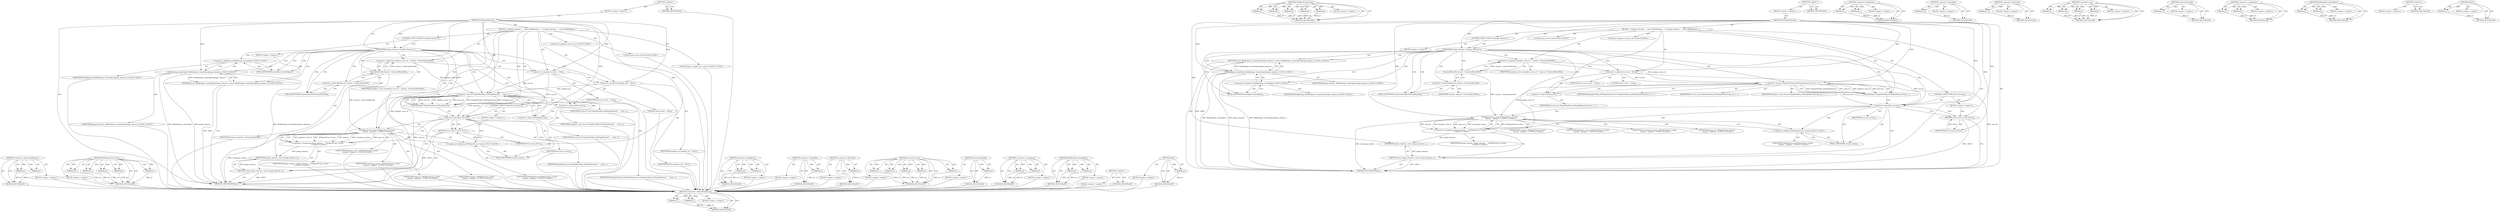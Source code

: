 digraph "Send" {
vulnerable_105 [label=<(METHOD,&lt;operator&gt;.indirectFieldAccess)>];
vulnerable_106 [label=<(PARAM,p1)>];
vulnerable_107 [label=<(PARAM,p2)>];
vulnerable_108 [label=<(BLOCK,&lt;empty&gt;,&lt;empty&gt;)>];
vulnerable_109 [label=<(METHOD_RETURN,ANY)>];
vulnerable_130 [label=<(METHOD,NPObjectProxy.Create)>];
vulnerable_131 [label=<(PARAM,p1)>];
vulnerable_132 [label=<(PARAM,p2)>];
vulnerable_133 [label=<(PARAM,p3)>];
vulnerable_134 [label=<(PARAM,p4)>];
vulnerable_135 [label=<(PARAM,p5)>];
vulnerable_136 [label=<(BLOCK,&lt;empty&gt;,&lt;empty&gt;)>];
vulnerable_137 [label=<(METHOD_RETURN,ANY)>];
vulnerable_6 [label=<(METHOD,&lt;global&gt;)<SUB>1</SUB>>];
vulnerable_7 [label=<(BLOCK,&lt;empty&gt;,&lt;empty&gt;)<SUB>1</SUB>>];
vulnerable_8 [label=<(METHOD,GetPluginElement)<SUB>1</SUB>>];
vulnerable_9 [label=<(BLOCK,{
  if (plugin_element_)
    return WebBindings...,{
  if (plugin_element_)
    return WebBindings...)<SUB>1</SUB>>];
vulnerable_10 [label=<(CONTROL_STRUCTURE,IF,if (plugin_element_))<SUB>2</SUB>>];
vulnerable_11 [label=<(IDENTIFIER,plugin_element_,if (plugin_element_))<SUB>2</SUB>>];
vulnerable_12 [label=<(BLOCK,&lt;empty&gt;,&lt;empty&gt;)<SUB>3</SUB>>];
vulnerable_13 [label="<(RETURN,return WebBindings::retainObject(plugin_element_);,return WebBindings::retainObject(plugin_element_);)<SUB>3</SUB>>"];
vulnerable_14 [label="<(WebBindings.retainObject,WebBindings::retainObject(plugin_element_))<SUB>3</SUB>>"];
vulnerable_15 [label="<(&lt;operator&gt;.fieldAccess,WebBindings::retainObject)<SUB>3</SUB>>"];
vulnerable_16 [label="<(IDENTIFIER,WebBindings,WebBindings::retainObject(plugin_element_))<SUB>3</SUB>>"];
vulnerable_17 [label=<(FIELD_IDENTIFIER,retainObject,retainObject)<SUB>3</SUB>>];
vulnerable_18 [label="<(IDENTIFIER,plugin_element_,WebBindings::retainObject(plugin_element_))<SUB>3</SUB>>"];
vulnerable_19 [label="<(LOCAL,int npobject_route_id: int)<SUB>5</SUB>>"];
vulnerable_20 [label=<(&lt;operator&gt;.assignment,npobject_route_id = channel_-&gt;GenerateRouteID())<SUB>5</SUB>>];
vulnerable_21 [label=<(IDENTIFIER,npobject_route_id,npobject_route_id = channel_-&gt;GenerateRouteID())<SUB>5</SUB>>];
vulnerable_22 [label=<(GenerateRouteID,channel_-&gt;GenerateRouteID())<SUB>5</SUB>>];
vulnerable_23 [label=<(&lt;operator&gt;.indirectFieldAccess,channel_-&gt;GenerateRouteID)<SUB>5</SUB>>];
vulnerable_24 [label=<(IDENTIFIER,channel_,channel_-&gt;GenerateRouteID())<SUB>5</SUB>>];
vulnerable_25 [label=<(FIELD_IDENTIFIER,GenerateRouteID,GenerateRouteID)<SUB>5</SUB>>];
vulnerable_26 [label="<(LOCAL,bool success: bool)<SUB>6</SUB>>"];
vulnerable_27 [label=<(&lt;operator&gt;.assignment,success = false)<SUB>6</SUB>>];
vulnerable_28 [label=<(IDENTIFIER,success,success = false)<SUB>6</SUB>>];
vulnerable_29 [label=<(LITERAL,false,success = false)<SUB>6</SUB>>];
vulnerable_30 [label="<(LOCAL,intptr_t npobject_ptr: intptr_t)<SUB>7</SUB>>"];
vulnerable_31 [label=<(&lt;operator&gt;.assignment,npobject_ptr = NULL)<SUB>7</SUB>>];
vulnerable_32 [label=<(IDENTIFIER,npobject_ptr,npobject_ptr = NULL)<SUB>7</SUB>>];
vulnerable_33 [label=<(IDENTIFIER,NULL,npobject_ptr = NULL)<SUB>7</SUB>>];
vulnerable_34 [label=<(Send,Send(new PluginHostMsg_GetPluginElement(
      ...)<SUB>8</SUB>>];
vulnerable_35 [label=<(&lt;operator&gt;.new,new PluginHostMsg_GetPluginElement(
      route...)<SUB>8</SUB>>];
vulnerable_36 [label=<(IDENTIFIER,PluginHostMsg_GetPluginElement,new PluginHostMsg_GetPluginElement(
      route...)<SUB>8</SUB>>];
vulnerable_37 [label=<(IDENTIFIER,route_id_,new PluginHostMsg_GetPluginElement(
      route...)<SUB>9</SUB>>];
vulnerable_38 [label=<(IDENTIFIER,npobject_route_id,new PluginHostMsg_GetPluginElement(
      route...)<SUB>9</SUB>>];
vulnerable_39 [label=<(&lt;operator&gt;.addressOf,&amp;success)<SUB>9</SUB>>];
vulnerable_40 [label=<(IDENTIFIER,success,new PluginHostMsg_GetPluginElement(
      route...)<SUB>9</SUB>>];
vulnerable_41 [label=<(&lt;operator&gt;.addressOf,&amp;npobject_ptr)<SUB>9</SUB>>];
vulnerable_42 [label=<(IDENTIFIER,npobject_ptr,new PluginHostMsg_GetPluginElement(
      route...)<SUB>9</SUB>>];
vulnerable_43 [label=<(CONTROL_STRUCTURE,IF,if (!success))<SUB>10</SUB>>];
vulnerable_44 [label=<(&lt;operator&gt;.logicalNot,!success)<SUB>10</SUB>>];
vulnerable_45 [label=<(IDENTIFIER,success,!success)<SUB>10</SUB>>];
vulnerable_46 [label=<(BLOCK,&lt;empty&gt;,&lt;empty&gt;)<SUB>11</SUB>>];
vulnerable_47 [label=<(RETURN,return NULL;,return NULL;)<SUB>11</SUB>>];
vulnerable_48 [label=<(IDENTIFIER,NULL,return NULL;)<SUB>11</SUB>>];
vulnerable_49 [label="<(&lt;operator&gt;.assignment,plugin_element_ = NPObjectProxy::Create(
      ...)<SUB>13</SUB>>"];
vulnerable_50 [label="<(IDENTIFIER,plugin_element_,plugin_element_ = NPObjectProxy::Create(
      ...)<SUB>13</SUB>>"];
vulnerable_51 [label="<(NPObjectProxy.Create,NPObjectProxy::Create(
      channel_, npobject...)<SUB>13</SUB>>"];
vulnerable_52 [label="<(&lt;operator&gt;.fieldAccess,NPObjectProxy::Create)<SUB>13</SUB>>"];
vulnerable_53 [label="<(IDENTIFIER,NPObjectProxy,NPObjectProxy::Create(
      channel_, npobject...)<SUB>13</SUB>>"];
vulnerable_54 [label=<(FIELD_IDENTIFIER,Create,Create)<SUB>13</SUB>>];
vulnerable_55 [label="<(IDENTIFIER,channel_,NPObjectProxy::Create(
      channel_, npobject...)<SUB>14</SUB>>"];
vulnerable_56 [label="<(IDENTIFIER,npobject_route_id,NPObjectProxy::Create(
      channel_, npobject...)<SUB>14</SUB>>"];
vulnerable_57 [label="<(IDENTIFIER,containing_window_,NPObjectProxy::Create(
      channel_, npobject...)<SUB>14</SUB>>"];
vulnerable_58 [label="<(IDENTIFIER,page_url_,NPObjectProxy::Create(
      channel_, npobject...)<SUB>14</SUB>>"];
vulnerable_59 [label=<(RETURN,return plugin_element_;,return plugin_element_;)<SUB>16</SUB>>];
vulnerable_60 [label=<(IDENTIFIER,plugin_element_,return plugin_element_;)<SUB>16</SUB>>];
vulnerable_61 [label=<(METHOD_RETURN,NPObject)<SUB>1</SUB>>];
vulnerable_63 [label=<(METHOD_RETURN,ANY)<SUB>1</SUB>>];
vulnerable_91 [label=<(METHOD,&lt;operator&gt;.fieldAccess)>];
vulnerable_92 [label=<(PARAM,p1)>];
vulnerable_93 [label=<(PARAM,p2)>];
vulnerable_94 [label=<(BLOCK,&lt;empty&gt;,&lt;empty&gt;)>];
vulnerable_95 [label=<(METHOD_RETURN,ANY)>];
vulnerable_126 [label=<(METHOD,&lt;operator&gt;.logicalNot)>];
vulnerable_127 [label=<(PARAM,p1)>];
vulnerable_128 [label=<(BLOCK,&lt;empty&gt;,&lt;empty&gt;)>];
vulnerable_129 [label=<(METHOD_RETURN,ANY)>];
vulnerable_122 [label=<(METHOD,&lt;operator&gt;.addressOf)>];
vulnerable_123 [label=<(PARAM,p1)>];
vulnerable_124 [label=<(BLOCK,&lt;empty&gt;,&lt;empty&gt;)>];
vulnerable_125 [label=<(METHOD_RETURN,ANY)>];
vulnerable_114 [label=<(METHOD,&lt;operator&gt;.new)>];
vulnerable_115 [label=<(PARAM,p1)>];
vulnerable_116 [label=<(PARAM,p2)>];
vulnerable_117 [label=<(PARAM,p3)>];
vulnerable_118 [label=<(PARAM,p4)>];
vulnerable_119 [label=<(PARAM,p5)>];
vulnerable_120 [label=<(BLOCK,&lt;empty&gt;,&lt;empty&gt;)>];
vulnerable_121 [label=<(METHOD_RETURN,ANY)>];
vulnerable_101 [label=<(METHOD,GenerateRouteID)>];
vulnerable_102 [label=<(PARAM,p1)>];
vulnerable_103 [label=<(BLOCK,&lt;empty&gt;,&lt;empty&gt;)>];
vulnerable_104 [label=<(METHOD_RETURN,ANY)>];
vulnerable_96 [label=<(METHOD,&lt;operator&gt;.assignment)>];
vulnerable_97 [label=<(PARAM,p1)>];
vulnerable_98 [label=<(PARAM,p2)>];
vulnerable_99 [label=<(BLOCK,&lt;empty&gt;,&lt;empty&gt;)>];
vulnerable_100 [label=<(METHOD_RETURN,ANY)>];
vulnerable_86 [label=<(METHOD,WebBindings.retainObject)>];
vulnerable_87 [label=<(PARAM,p1)>];
vulnerable_88 [label=<(PARAM,p2)>];
vulnerable_89 [label=<(BLOCK,&lt;empty&gt;,&lt;empty&gt;)>];
vulnerable_90 [label=<(METHOD_RETURN,ANY)>];
vulnerable_80 [label=<(METHOD,&lt;global&gt;)<SUB>1</SUB>>];
vulnerable_81 [label=<(BLOCK,&lt;empty&gt;,&lt;empty&gt;)>];
vulnerable_82 [label=<(METHOD_RETURN,ANY)>];
vulnerable_110 [label=<(METHOD,Send)>];
vulnerable_111 [label=<(PARAM,p1)>];
vulnerable_112 [label=<(BLOCK,&lt;empty&gt;,&lt;empty&gt;)>];
vulnerable_113 [label=<(METHOD_RETURN,ANY)>];
fixed_97 [label=<(METHOD,&lt;operator&gt;.indirectFieldAccess)>];
fixed_98 [label=<(PARAM,p1)>];
fixed_99 [label=<(PARAM,p2)>];
fixed_100 [label=<(BLOCK,&lt;empty&gt;,&lt;empty&gt;)>];
fixed_101 [label=<(METHOD_RETURN,ANY)>];
fixed_121 [label=<(METHOD,NPObjectProxy.Create)>];
fixed_122 [label=<(PARAM,p1)>];
fixed_123 [label=<(PARAM,p2)>];
fixed_124 [label=<(PARAM,p3)>];
fixed_125 [label=<(PARAM,p4)>];
fixed_126 [label=<(PARAM,p5)>];
fixed_127 [label=<(BLOCK,&lt;empty&gt;,&lt;empty&gt;)>];
fixed_128 [label=<(METHOD_RETURN,ANY)>];
fixed_6 [label=<(METHOD,&lt;global&gt;)<SUB>1</SUB>>];
fixed_7 [label=<(BLOCK,&lt;empty&gt;,&lt;empty&gt;)<SUB>1</SUB>>];
fixed_8 [label=<(METHOD,GetPluginElement)<SUB>1</SUB>>];
fixed_9 [label=<(BLOCK,{
  if (plugin_element_)
    return WebBindings...,{
  if (plugin_element_)
    return WebBindings...)<SUB>1</SUB>>];
fixed_10 [label=<(CONTROL_STRUCTURE,IF,if (plugin_element_))<SUB>2</SUB>>];
fixed_11 [label=<(IDENTIFIER,plugin_element_,if (plugin_element_))<SUB>2</SUB>>];
fixed_12 [label=<(BLOCK,&lt;empty&gt;,&lt;empty&gt;)<SUB>3</SUB>>];
fixed_13 [label="<(RETURN,return WebBindings::retainObject(plugin_element_);,return WebBindings::retainObject(plugin_element_);)<SUB>3</SUB>>"];
fixed_14 [label="<(WebBindings.retainObject,WebBindings::retainObject(plugin_element_))<SUB>3</SUB>>"];
fixed_15 [label="<(&lt;operator&gt;.fieldAccess,WebBindings::retainObject)<SUB>3</SUB>>"];
fixed_16 [label="<(IDENTIFIER,WebBindings,WebBindings::retainObject(plugin_element_))<SUB>3</SUB>>"];
fixed_17 [label=<(FIELD_IDENTIFIER,retainObject,retainObject)<SUB>3</SUB>>];
fixed_18 [label="<(IDENTIFIER,plugin_element_,WebBindings::retainObject(plugin_element_))<SUB>3</SUB>>"];
fixed_19 [label="<(LOCAL,int npobject_route_id: int)<SUB>5</SUB>>"];
fixed_20 [label=<(&lt;operator&gt;.assignment,npobject_route_id = channel_-&gt;GenerateRouteID())<SUB>5</SUB>>];
fixed_21 [label=<(IDENTIFIER,npobject_route_id,npobject_route_id = channel_-&gt;GenerateRouteID())<SUB>5</SUB>>];
fixed_22 [label=<(GenerateRouteID,channel_-&gt;GenerateRouteID())<SUB>5</SUB>>];
fixed_23 [label=<(&lt;operator&gt;.indirectFieldAccess,channel_-&gt;GenerateRouteID)<SUB>5</SUB>>];
fixed_24 [label=<(IDENTIFIER,channel_,channel_-&gt;GenerateRouteID())<SUB>5</SUB>>];
fixed_25 [label=<(FIELD_IDENTIFIER,GenerateRouteID,GenerateRouteID)<SUB>5</SUB>>];
fixed_26 [label="<(LOCAL,bool success: bool)<SUB>6</SUB>>"];
fixed_27 [label=<(&lt;operator&gt;.assignment,success = false)<SUB>6</SUB>>];
fixed_28 [label=<(IDENTIFIER,success,success = false)<SUB>6</SUB>>];
fixed_29 [label=<(LITERAL,false,success = false)<SUB>6</SUB>>];
fixed_30 [label=<(Send,Send(new PluginHostMsg_GetPluginElement(route_i...)<SUB>7</SUB>>];
fixed_31 [label=<(&lt;operator&gt;.new,new PluginHostMsg_GetPluginElement(route_id_, n...)<SUB>7</SUB>>];
fixed_32 [label=<(IDENTIFIER,PluginHostMsg_GetPluginElement,new PluginHostMsg_GetPluginElement(route_id_, n...)<SUB>7</SUB>>];
fixed_33 [label=<(IDENTIFIER,route_id_,new PluginHostMsg_GetPluginElement(route_id_, n...)<SUB>7</SUB>>];
fixed_34 [label=<(IDENTIFIER,npobject_route_id,new PluginHostMsg_GetPluginElement(route_id_, n...)<SUB>7</SUB>>];
fixed_35 [label=<(&lt;operator&gt;.addressOf,&amp;success)<SUB>7</SUB>>];
fixed_36 [label=<(IDENTIFIER,success,new PluginHostMsg_GetPluginElement(route_id_, n...)<SUB>7</SUB>>];
fixed_37 [label=<(CONTROL_STRUCTURE,IF,if (!success))<SUB>8</SUB>>];
fixed_38 [label=<(&lt;operator&gt;.logicalNot,!success)<SUB>8</SUB>>];
fixed_39 [label=<(IDENTIFIER,success,!success)<SUB>8</SUB>>];
fixed_40 [label=<(BLOCK,&lt;empty&gt;,&lt;empty&gt;)<SUB>9</SUB>>];
fixed_41 [label=<(RETURN,return NULL;,return NULL;)<SUB>9</SUB>>];
fixed_42 [label=<(IDENTIFIER,NULL,return NULL;)<SUB>9</SUB>>];
fixed_43 [label="<(&lt;operator&gt;.assignment,plugin_element_ = NPObjectProxy::Create(
      ...)<SUB>11</SUB>>"];
fixed_44 [label="<(IDENTIFIER,plugin_element_,plugin_element_ = NPObjectProxy::Create(
      ...)<SUB>11</SUB>>"];
fixed_45 [label="<(NPObjectProxy.Create,NPObjectProxy::Create(
      channel_, npobject...)<SUB>11</SUB>>"];
fixed_46 [label="<(&lt;operator&gt;.fieldAccess,NPObjectProxy::Create)<SUB>11</SUB>>"];
fixed_47 [label="<(IDENTIFIER,NPObjectProxy,NPObjectProxy::Create(
      channel_, npobject...)<SUB>11</SUB>>"];
fixed_48 [label=<(FIELD_IDENTIFIER,Create,Create)<SUB>11</SUB>>];
fixed_49 [label="<(IDENTIFIER,channel_,NPObjectProxy::Create(
      channel_, npobject...)<SUB>12</SUB>>"];
fixed_50 [label="<(IDENTIFIER,npobject_route_id,NPObjectProxy::Create(
      channel_, npobject...)<SUB>12</SUB>>"];
fixed_51 [label="<(IDENTIFIER,containing_window_,NPObjectProxy::Create(
      channel_, npobject...)<SUB>12</SUB>>"];
fixed_52 [label="<(IDENTIFIER,page_url_,NPObjectProxy::Create(
      channel_, npobject...)<SUB>12</SUB>>"];
fixed_53 [label=<(RETURN,return plugin_element_;,return plugin_element_;)<SUB>14</SUB>>];
fixed_54 [label=<(IDENTIFIER,plugin_element_,return plugin_element_;)<SUB>14</SUB>>];
fixed_55 [label=<(METHOD_RETURN,NPObject)<SUB>1</SUB>>];
fixed_57 [label=<(METHOD_RETURN,ANY)<SUB>1</SUB>>];
fixed_83 [label=<(METHOD,&lt;operator&gt;.fieldAccess)>];
fixed_84 [label=<(PARAM,p1)>];
fixed_85 [label=<(PARAM,p2)>];
fixed_86 [label=<(BLOCK,&lt;empty&gt;,&lt;empty&gt;)>];
fixed_87 [label=<(METHOD_RETURN,ANY)>];
fixed_117 [label=<(METHOD,&lt;operator&gt;.logicalNot)>];
fixed_118 [label=<(PARAM,p1)>];
fixed_119 [label=<(BLOCK,&lt;empty&gt;,&lt;empty&gt;)>];
fixed_120 [label=<(METHOD_RETURN,ANY)>];
fixed_113 [label=<(METHOD,&lt;operator&gt;.addressOf)>];
fixed_114 [label=<(PARAM,p1)>];
fixed_115 [label=<(BLOCK,&lt;empty&gt;,&lt;empty&gt;)>];
fixed_116 [label=<(METHOD_RETURN,ANY)>];
fixed_106 [label=<(METHOD,&lt;operator&gt;.new)>];
fixed_107 [label=<(PARAM,p1)>];
fixed_108 [label=<(PARAM,p2)>];
fixed_109 [label=<(PARAM,p3)>];
fixed_110 [label=<(PARAM,p4)>];
fixed_111 [label=<(BLOCK,&lt;empty&gt;,&lt;empty&gt;)>];
fixed_112 [label=<(METHOD_RETURN,ANY)>];
fixed_93 [label=<(METHOD,GenerateRouteID)>];
fixed_94 [label=<(PARAM,p1)>];
fixed_95 [label=<(BLOCK,&lt;empty&gt;,&lt;empty&gt;)>];
fixed_96 [label=<(METHOD_RETURN,ANY)>];
fixed_88 [label=<(METHOD,&lt;operator&gt;.assignment)>];
fixed_89 [label=<(PARAM,p1)>];
fixed_90 [label=<(PARAM,p2)>];
fixed_91 [label=<(BLOCK,&lt;empty&gt;,&lt;empty&gt;)>];
fixed_92 [label=<(METHOD_RETURN,ANY)>];
fixed_78 [label=<(METHOD,WebBindings.retainObject)>];
fixed_79 [label=<(PARAM,p1)>];
fixed_80 [label=<(PARAM,p2)>];
fixed_81 [label=<(BLOCK,&lt;empty&gt;,&lt;empty&gt;)>];
fixed_82 [label=<(METHOD_RETURN,ANY)>];
fixed_72 [label=<(METHOD,&lt;global&gt;)<SUB>1</SUB>>];
fixed_73 [label=<(BLOCK,&lt;empty&gt;,&lt;empty&gt;)>];
fixed_74 [label=<(METHOD_RETURN,ANY)>];
fixed_102 [label=<(METHOD,Send)>];
fixed_103 [label=<(PARAM,p1)>];
fixed_104 [label=<(BLOCK,&lt;empty&gt;,&lt;empty&gt;)>];
fixed_105 [label=<(METHOD_RETURN,ANY)>];
vulnerable_105 -> vulnerable_106  [key=0, label="AST: "];
vulnerable_105 -> vulnerable_106  [key=1, label="DDG: "];
vulnerable_105 -> vulnerable_108  [key=0, label="AST: "];
vulnerable_105 -> vulnerable_107  [key=0, label="AST: "];
vulnerable_105 -> vulnerable_107  [key=1, label="DDG: "];
vulnerable_105 -> vulnerable_109  [key=0, label="AST: "];
vulnerable_105 -> vulnerable_109  [key=1, label="CFG: "];
vulnerable_106 -> vulnerable_109  [key=0, label="DDG: p1"];
vulnerable_107 -> vulnerable_109  [key=0, label="DDG: p2"];
vulnerable_108 -> fixed_97  [key=0];
vulnerable_109 -> fixed_97  [key=0];
vulnerable_130 -> vulnerable_131  [key=0, label="AST: "];
vulnerable_130 -> vulnerable_131  [key=1, label="DDG: "];
vulnerable_130 -> vulnerable_136  [key=0, label="AST: "];
vulnerable_130 -> vulnerable_132  [key=0, label="AST: "];
vulnerable_130 -> vulnerable_132  [key=1, label="DDG: "];
vulnerable_130 -> vulnerable_137  [key=0, label="AST: "];
vulnerable_130 -> vulnerable_137  [key=1, label="CFG: "];
vulnerable_130 -> vulnerable_133  [key=0, label="AST: "];
vulnerable_130 -> vulnerable_133  [key=1, label="DDG: "];
vulnerable_130 -> vulnerable_134  [key=0, label="AST: "];
vulnerable_130 -> vulnerable_134  [key=1, label="DDG: "];
vulnerable_130 -> vulnerable_135  [key=0, label="AST: "];
vulnerable_130 -> vulnerable_135  [key=1, label="DDG: "];
vulnerable_131 -> vulnerable_137  [key=0, label="DDG: p1"];
vulnerable_132 -> vulnerable_137  [key=0, label="DDG: p2"];
vulnerable_133 -> vulnerable_137  [key=0, label="DDG: p3"];
vulnerable_134 -> vulnerable_137  [key=0, label="DDG: p4"];
vulnerable_135 -> vulnerable_137  [key=0, label="DDG: p5"];
vulnerable_136 -> fixed_97  [key=0];
vulnerable_137 -> fixed_97  [key=0];
vulnerable_6 -> vulnerable_7  [key=0, label="AST: "];
vulnerable_6 -> vulnerable_63  [key=0, label="AST: "];
vulnerable_6 -> vulnerable_63  [key=1, label="CFG: "];
vulnerable_7 -> vulnerable_8  [key=0, label="AST: "];
vulnerable_8 -> vulnerable_9  [key=0, label="AST: "];
vulnerable_8 -> vulnerable_61  [key=0, label="AST: "];
vulnerable_8 -> vulnerable_11  [key=0, label="CFG: "];
vulnerable_8 -> vulnerable_11  [key=1, label="DDG: "];
vulnerable_8 -> vulnerable_27  [key=0, label="DDG: "];
vulnerable_8 -> vulnerable_31  [key=0, label="DDG: "];
vulnerable_8 -> vulnerable_60  [key=0, label="DDG: "];
vulnerable_8 -> vulnerable_35  [key=0, label="DDG: "];
vulnerable_8 -> vulnerable_44  [key=0, label="DDG: "];
vulnerable_8 -> vulnerable_51  [key=0, label="DDG: "];
vulnerable_8 -> vulnerable_48  [key=0, label="DDG: "];
vulnerable_8 -> vulnerable_14  [key=0, label="DDG: "];
vulnerable_9 -> vulnerable_10  [key=0, label="AST: "];
vulnerable_9 -> vulnerable_19  [key=0, label="AST: "];
vulnerable_9 -> vulnerable_20  [key=0, label="AST: "];
vulnerable_9 -> vulnerable_26  [key=0, label="AST: "];
vulnerable_9 -> vulnerable_27  [key=0, label="AST: "];
vulnerable_9 -> vulnerable_30  [key=0, label="AST: "];
vulnerable_9 -> vulnerable_31  [key=0, label="AST: "];
vulnerable_9 -> vulnerable_34  [key=0, label="AST: "];
vulnerable_9 -> vulnerable_43  [key=0, label="AST: "];
vulnerable_9 -> vulnerable_49  [key=0, label="AST: "];
vulnerable_9 -> vulnerable_59  [key=0, label="AST: "];
vulnerable_10 -> vulnerable_11  [key=0, label="AST: "];
vulnerable_10 -> vulnerable_12  [key=0, label="AST: "];
vulnerable_11 -> vulnerable_17  [key=0, label="CFG: "];
vulnerable_11 -> vulnerable_17  [key=1, label="CDG: "];
vulnerable_11 -> vulnerable_25  [key=0, label="CFG: "];
vulnerable_11 -> vulnerable_25  [key=1, label="CDG: "];
vulnerable_11 -> vulnerable_15  [key=0, label="CDG: "];
vulnerable_11 -> vulnerable_34  [key=0, label="CDG: "];
vulnerable_11 -> vulnerable_13  [key=0, label="CDG: "];
vulnerable_11 -> vulnerable_14  [key=0, label="CDG: "];
vulnerable_11 -> vulnerable_23  [key=0, label="CDG: "];
vulnerable_11 -> vulnerable_20  [key=0, label="CDG: "];
vulnerable_11 -> vulnerable_22  [key=0, label="CDG: "];
vulnerable_11 -> vulnerable_41  [key=0, label="CDG: "];
vulnerable_11 -> vulnerable_27  [key=0, label="CDG: "];
vulnerable_11 -> vulnerable_44  [key=0, label="CDG: "];
vulnerable_11 -> vulnerable_35  [key=0, label="CDG: "];
vulnerable_11 -> vulnerable_39  [key=0, label="CDG: "];
vulnerable_11 -> vulnerable_31  [key=0, label="CDG: "];
vulnerable_12 -> vulnerable_13  [key=0, label="AST: "];
vulnerable_13 -> vulnerable_14  [key=0, label="AST: "];
vulnerable_13 -> vulnerable_61  [key=0, label="CFG: "];
vulnerable_13 -> vulnerable_61  [key=1, label="DDG: &lt;RET&gt;"];
vulnerable_14 -> vulnerable_15  [key=0, label="AST: "];
vulnerable_14 -> vulnerable_18  [key=0, label="AST: "];
vulnerable_14 -> vulnerable_13  [key=0, label="CFG: "];
vulnerable_14 -> vulnerable_13  [key=1, label="DDG: WebBindings::retainObject(plugin_element_)"];
vulnerable_14 -> vulnerable_61  [key=0, label="DDG: WebBindings::retainObject"];
vulnerable_14 -> vulnerable_61  [key=1, label="DDG: plugin_element_"];
vulnerable_14 -> vulnerable_61  [key=2, label="DDG: WebBindings::retainObject(plugin_element_)"];
vulnerable_15 -> vulnerable_16  [key=0, label="AST: "];
vulnerable_15 -> vulnerable_17  [key=0, label="AST: "];
vulnerable_15 -> vulnerable_14  [key=0, label="CFG: "];
vulnerable_16 -> fixed_97  [key=0];
vulnerable_17 -> vulnerable_15  [key=0, label="CFG: "];
vulnerable_18 -> fixed_97  [key=0];
vulnerable_19 -> fixed_97  [key=0];
vulnerable_20 -> vulnerable_21  [key=0, label="AST: "];
vulnerable_20 -> vulnerable_22  [key=0, label="AST: "];
vulnerable_20 -> vulnerable_27  [key=0, label="CFG: "];
vulnerable_20 -> vulnerable_35  [key=0, label="DDG: npobject_route_id"];
vulnerable_21 -> fixed_97  [key=0];
vulnerable_22 -> vulnerable_23  [key=0, label="AST: "];
vulnerable_22 -> vulnerable_20  [key=0, label="CFG: "];
vulnerable_22 -> vulnerable_20  [key=1, label="DDG: channel_-&gt;GenerateRouteID"];
vulnerable_22 -> vulnerable_51  [key=0, label="DDG: channel_-&gt;GenerateRouteID"];
vulnerable_23 -> vulnerable_24  [key=0, label="AST: "];
vulnerable_23 -> vulnerable_25  [key=0, label="AST: "];
vulnerable_23 -> vulnerable_22  [key=0, label="CFG: "];
vulnerable_24 -> fixed_97  [key=0];
vulnerable_25 -> vulnerable_23  [key=0, label="CFG: "];
vulnerable_26 -> fixed_97  [key=0];
vulnerable_27 -> vulnerable_28  [key=0, label="AST: "];
vulnerable_27 -> vulnerable_29  [key=0, label="AST: "];
vulnerable_27 -> vulnerable_31  [key=0, label="CFG: "];
vulnerable_27 -> vulnerable_35  [key=0, label="DDG: success"];
vulnerable_27 -> vulnerable_44  [key=0, label="DDG: success"];
vulnerable_28 -> fixed_97  [key=0];
vulnerable_29 -> fixed_97  [key=0];
vulnerable_30 -> fixed_97  [key=0];
vulnerable_31 -> vulnerable_32  [key=0, label="AST: "];
vulnerable_31 -> vulnerable_33  [key=0, label="AST: "];
vulnerable_31 -> vulnerable_39  [key=0, label="CFG: "];
vulnerable_31 -> vulnerable_35  [key=0, label="DDG: npobject_ptr"];
vulnerable_32 -> fixed_97  [key=0];
vulnerable_33 -> fixed_97  [key=0];
vulnerable_34 -> vulnerable_35  [key=0, label="AST: "];
vulnerable_34 -> vulnerable_44  [key=0, label="CFG: "];
vulnerable_35 -> vulnerable_36  [key=0, label="AST: "];
vulnerable_35 -> vulnerable_37  [key=0, label="AST: "];
vulnerable_35 -> vulnerable_38  [key=0, label="AST: "];
vulnerable_35 -> vulnerable_39  [key=0, label="AST: "];
vulnerable_35 -> vulnerable_41  [key=0, label="AST: "];
vulnerable_35 -> vulnerable_34  [key=0, label="CFG: "];
vulnerable_35 -> vulnerable_34  [key=1, label="DDG: route_id_"];
vulnerable_35 -> vulnerable_34  [key=2, label="DDG: npobject_route_id"];
vulnerable_35 -> vulnerable_34  [key=3, label="DDG: &amp;success"];
vulnerable_35 -> vulnerable_34  [key=4, label="DDG: PluginHostMsg_GetPluginElement"];
vulnerable_35 -> vulnerable_34  [key=5, label="DDG: &amp;npobject_ptr"];
vulnerable_35 -> vulnerable_61  [key=0, label="DDG: route_id_"];
vulnerable_35 -> vulnerable_44  [key=0, label="DDG: &amp;success"];
vulnerable_35 -> vulnerable_51  [key=0, label="DDG: npobject_route_id"];
vulnerable_36 -> fixed_97  [key=0];
vulnerable_37 -> fixed_97  [key=0];
vulnerable_38 -> fixed_97  [key=0];
vulnerable_39 -> vulnerable_40  [key=0, label="AST: "];
vulnerable_39 -> vulnerable_41  [key=0, label="CFG: "];
vulnerable_40 -> fixed_97  [key=0];
vulnerable_41 -> vulnerable_42  [key=0, label="AST: "];
vulnerable_41 -> vulnerable_35  [key=0, label="CFG: "];
vulnerable_42 -> fixed_97  [key=0];
vulnerable_43 -> vulnerable_44  [key=0, label="AST: "];
vulnerable_43 -> vulnerable_46  [key=0, label="AST: "];
vulnerable_44 -> vulnerable_45  [key=0, label="AST: "];
vulnerable_44 -> vulnerable_47  [key=0, label="CFG: "];
vulnerable_44 -> vulnerable_47  [key=1, label="CDG: "];
vulnerable_44 -> vulnerable_54  [key=0, label="CFG: "];
vulnerable_44 -> vulnerable_54  [key=1, label="CDG: "];
vulnerable_44 -> vulnerable_49  [key=0, label="CDG: "];
vulnerable_44 -> vulnerable_51  [key=0, label="CDG: "];
vulnerable_44 -> vulnerable_52  [key=0, label="CDG: "];
vulnerable_44 -> vulnerable_59  [key=0, label="CDG: "];
vulnerable_45 -> fixed_97  [key=0];
vulnerable_46 -> vulnerable_47  [key=0, label="AST: "];
vulnerable_47 -> vulnerable_48  [key=0, label="AST: "];
vulnerable_47 -> vulnerable_61  [key=0, label="CFG: "];
vulnerable_47 -> vulnerable_61  [key=1, label="DDG: &lt;RET&gt;"];
vulnerable_48 -> vulnerable_47  [key=0, label="DDG: NULL"];
vulnerable_49 -> vulnerable_50  [key=0, label="AST: "];
vulnerable_49 -> vulnerable_51  [key=0, label="AST: "];
vulnerable_49 -> vulnerable_59  [key=0, label="CFG: "];
vulnerable_49 -> vulnerable_60  [key=0, label="DDG: plugin_element_"];
vulnerable_50 -> fixed_97  [key=0];
vulnerable_51 -> vulnerable_52  [key=0, label="AST: "];
vulnerable_51 -> vulnerable_55  [key=0, label="AST: "];
vulnerable_51 -> vulnerable_56  [key=0, label="AST: "];
vulnerable_51 -> vulnerable_57  [key=0, label="AST: "];
vulnerable_51 -> vulnerable_58  [key=0, label="AST: "];
vulnerable_51 -> vulnerable_49  [key=0, label="CFG: "];
vulnerable_51 -> vulnerable_49  [key=1, label="DDG: npobject_route_id"];
vulnerable_51 -> vulnerable_49  [key=2, label="DDG: NPObjectProxy::Create"];
vulnerable_51 -> vulnerable_49  [key=3, label="DDG: channel_"];
vulnerable_51 -> vulnerable_49  [key=4, label="DDG: containing_window_"];
vulnerable_51 -> vulnerable_49  [key=5, label="DDG: page_url_"];
vulnerable_51 -> vulnerable_61  [key=0, label="DDG: containing_window_"];
vulnerable_52 -> vulnerable_53  [key=0, label="AST: "];
vulnerable_52 -> vulnerable_54  [key=0, label="AST: "];
vulnerable_52 -> vulnerable_51  [key=0, label="CFG: "];
vulnerable_53 -> fixed_97  [key=0];
vulnerable_54 -> vulnerable_52  [key=0, label="CFG: "];
vulnerable_55 -> fixed_97  [key=0];
vulnerable_56 -> fixed_97  [key=0];
vulnerable_57 -> fixed_97  [key=0];
vulnerable_58 -> fixed_97  [key=0];
vulnerable_59 -> vulnerable_60  [key=0, label="AST: "];
vulnerable_59 -> vulnerable_61  [key=0, label="CFG: "];
vulnerable_59 -> vulnerable_61  [key=1, label="DDG: &lt;RET&gt;"];
vulnerable_60 -> vulnerable_59  [key=0, label="DDG: plugin_element_"];
vulnerable_61 -> fixed_97  [key=0];
vulnerable_63 -> fixed_97  [key=0];
vulnerable_91 -> vulnerable_92  [key=0, label="AST: "];
vulnerable_91 -> vulnerable_92  [key=1, label="DDG: "];
vulnerable_91 -> vulnerable_94  [key=0, label="AST: "];
vulnerable_91 -> vulnerable_93  [key=0, label="AST: "];
vulnerable_91 -> vulnerable_93  [key=1, label="DDG: "];
vulnerable_91 -> vulnerable_95  [key=0, label="AST: "];
vulnerable_91 -> vulnerable_95  [key=1, label="CFG: "];
vulnerable_92 -> vulnerable_95  [key=0, label="DDG: p1"];
vulnerable_93 -> vulnerable_95  [key=0, label="DDG: p2"];
vulnerable_94 -> fixed_97  [key=0];
vulnerable_95 -> fixed_97  [key=0];
vulnerable_126 -> vulnerable_127  [key=0, label="AST: "];
vulnerable_126 -> vulnerable_127  [key=1, label="DDG: "];
vulnerable_126 -> vulnerable_128  [key=0, label="AST: "];
vulnerable_126 -> vulnerable_129  [key=0, label="AST: "];
vulnerable_126 -> vulnerable_129  [key=1, label="CFG: "];
vulnerable_127 -> vulnerable_129  [key=0, label="DDG: p1"];
vulnerable_128 -> fixed_97  [key=0];
vulnerable_129 -> fixed_97  [key=0];
vulnerable_122 -> vulnerable_123  [key=0, label="AST: "];
vulnerable_122 -> vulnerable_123  [key=1, label="DDG: "];
vulnerable_122 -> vulnerable_124  [key=0, label="AST: "];
vulnerable_122 -> vulnerable_125  [key=0, label="AST: "];
vulnerable_122 -> vulnerable_125  [key=1, label="CFG: "];
vulnerable_123 -> vulnerable_125  [key=0, label="DDG: p1"];
vulnerable_124 -> fixed_97  [key=0];
vulnerable_125 -> fixed_97  [key=0];
vulnerable_114 -> vulnerable_115  [key=0, label="AST: "];
vulnerable_114 -> vulnerable_115  [key=1, label="DDG: "];
vulnerable_114 -> vulnerable_120  [key=0, label="AST: "];
vulnerable_114 -> vulnerable_116  [key=0, label="AST: "];
vulnerable_114 -> vulnerable_116  [key=1, label="DDG: "];
vulnerable_114 -> vulnerable_121  [key=0, label="AST: "];
vulnerable_114 -> vulnerable_121  [key=1, label="CFG: "];
vulnerable_114 -> vulnerable_117  [key=0, label="AST: "];
vulnerable_114 -> vulnerable_117  [key=1, label="DDG: "];
vulnerable_114 -> vulnerable_118  [key=0, label="AST: "];
vulnerable_114 -> vulnerable_118  [key=1, label="DDG: "];
vulnerable_114 -> vulnerable_119  [key=0, label="AST: "];
vulnerable_114 -> vulnerable_119  [key=1, label="DDG: "];
vulnerable_115 -> vulnerable_121  [key=0, label="DDG: p1"];
vulnerable_116 -> vulnerable_121  [key=0, label="DDG: p2"];
vulnerable_117 -> vulnerable_121  [key=0, label="DDG: p3"];
vulnerable_118 -> vulnerable_121  [key=0, label="DDG: p4"];
vulnerable_119 -> vulnerable_121  [key=0, label="DDG: p5"];
vulnerable_120 -> fixed_97  [key=0];
vulnerable_121 -> fixed_97  [key=0];
vulnerable_101 -> vulnerable_102  [key=0, label="AST: "];
vulnerable_101 -> vulnerable_102  [key=1, label="DDG: "];
vulnerable_101 -> vulnerable_103  [key=0, label="AST: "];
vulnerable_101 -> vulnerable_104  [key=0, label="AST: "];
vulnerable_101 -> vulnerable_104  [key=1, label="CFG: "];
vulnerable_102 -> vulnerable_104  [key=0, label="DDG: p1"];
vulnerable_103 -> fixed_97  [key=0];
vulnerable_104 -> fixed_97  [key=0];
vulnerable_96 -> vulnerable_97  [key=0, label="AST: "];
vulnerable_96 -> vulnerable_97  [key=1, label="DDG: "];
vulnerable_96 -> vulnerable_99  [key=0, label="AST: "];
vulnerable_96 -> vulnerable_98  [key=0, label="AST: "];
vulnerable_96 -> vulnerable_98  [key=1, label="DDG: "];
vulnerable_96 -> vulnerable_100  [key=0, label="AST: "];
vulnerable_96 -> vulnerable_100  [key=1, label="CFG: "];
vulnerable_97 -> vulnerable_100  [key=0, label="DDG: p1"];
vulnerable_98 -> vulnerable_100  [key=0, label="DDG: p2"];
vulnerable_99 -> fixed_97  [key=0];
vulnerable_100 -> fixed_97  [key=0];
vulnerable_86 -> vulnerable_87  [key=0, label="AST: "];
vulnerable_86 -> vulnerable_87  [key=1, label="DDG: "];
vulnerable_86 -> vulnerable_89  [key=0, label="AST: "];
vulnerable_86 -> vulnerable_88  [key=0, label="AST: "];
vulnerable_86 -> vulnerable_88  [key=1, label="DDG: "];
vulnerable_86 -> vulnerable_90  [key=0, label="AST: "];
vulnerable_86 -> vulnerable_90  [key=1, label="CFG: "];
vulnerable_87 -> vulnerable_90  [key=0, label="DDG: p1"];
vulnerable_88 -> vulnerable_90  [key=0, label="DDG: p2"];
vulnerable_89 -> fixed_97  [key=0];
vulnerable_90 -> fixed_97  [key=0];
vulnerable_80 -> vulnerable_81  [key=0, label="AST: "];
vulnerable_80 -> vulnerable_82  [key=0, label="AST: "];
vulnerable_80 -> vulnerable_82  [key=1, label="CFG: "];
vulnerable_81 -> fixed_97  [key=0];
vulnerable_82 -> fixed_97  [key=0];
vulnerable_110 -> vulnerable_111  [key=0, label="AST: "];
vulnerable_110 -> vulnerable_111  [key=1, label="DDG: "];
vulnerable_110 -> vulnerable_112  [key=0, label="AST: "];
vulnerable_110 -> vulnerable_113  [key=0, label="AST: "];
vulnerable_110 -> vulnerable_113  [key=1, label="CFG: "];
vulnerable_111 -> vulnerable_113  [key=0, label="DDG: p1"];
vulnerable_112 -> fixed_97  [key=0];
vulnerable_113 -> fixed_97  [key=0];
fixed_97 -> fixed_98  [key=0, label="AST: "];
fixed_97 -> fixed_98  [key=1, label="DDG: "];
fixed_97 -> fixed_100  [key=0, label="AST: "];
fixed_97 -> fixed_99  [key=0, label="AST: "];
fixed_97 -> fixed_99  [key=1, label="DDG: "];
fixed_97 -> fixed_101  [key=0, label="AST: "];
fixed_97 -> fixed_101  [key=1, label="CFG: "];
fixed_98 -> fixed_101  [key=0, label="DDG: p1"];
fixed_99 -> fixed_101  [key=0, label="DDG: p2"];
fixed_121 -> fixed_122  [key=0, label="AST: "];
fixed_121 -> fixed_122  [key=1, label="DDG: "];
fixed_121 -> fixed_127  [key=0, label="AST: "];
fixed_121 -> fixed_123  [key=0, label="AST: "];
fixed_121 -> fixed_123  [key=1, label="DDG: "];
fixed_121 -> fixed_128  [key=0, label="AST: "];
fixed_121 -> fixed_128  [key=1, label="CFG: "];
fixed_121 -> fixed_124  [key=0, label="AST: "];
fixed_121 -> fixed_124  [key=1, label="DDG: "];
fixed_121 -> fixed_125  [key=0, label="AST: "];
fixed_121 -> fixed_125  [key=1, label="DDG: "];
fixed_121 -> fixed_126  [key=0, label="AST: "];
fixed_121 -> fixed_126  [key=1, label="DDG: "];
fixed_122 -> fixed_128  [key=0, label="DDG: p1"];
fixed_123 -> fixed_128  [key=0, label="DDG: p2"];
fixed_124 -> fixed_128  [key=0, label="DDG: p3"];
fixed_125 -> fixed_128  [key=0, label="DDG: p4"];
fixed_126 -> fixed_128  [key=0, label="DDG: p5"];
fixed_6 -> fixed_7  [key=0, label="AST: "];
fixed_6 -> fixed_57  [key=0, label="AST: "];
fixed_6 -> fixed_57  [key=1, label="CFG: "];
fixed_7 -> fixed_8  [key=0, label="AST: "];
fixed_8 -> fixed_9  [key=0, label="AST: "];
fixed_8 -> fixed_55  [key=0, label="AST: "];
fixed_8 -> fixed_11  [key=0, label="CFG: "];
fixed_8 -> fixed_11  [key=1, label="DDG: "];
fixed_8 -> fixed_27  [key=0, label="DDG: "];
fixed_8 -> fixed_54  [key=0, label="DDG: "];
fixed_8 -> fixed_31  [key=0, label="DDG: "];
fixed_8 -> fixed_38  [key=0, label="DDG: "];
fixed_8 -> fixed_41  [key=0, label="DDG: "];
fixed_8 -> fixed_45  [key=0, label="DDG: "];
fixed_8 -> fixed_42  [key=0, label="DDG: "];
fixed_8 -> fixed_14  [key=0, label="DDG: "];
fixed_9 -> fixed_10  [key=0, label="AST: "];
fixed_9 -> fixed_19  [key=0, label="AST: "];
fixed_9 -> fixed_20  [key=0, label="AST: "];
fixed_9 -> fixed_26  [key=0, label="AST: "];
fixed_9 -> fixed_27  [key=0, label="AST: "];
fixed_9 -> fixed_30  [key=0, label="AST: "];
fixed_9 -> fixed_37  [key=0, label="AST: "];
fixed_9 -> fixed_43  [key=0, label="AST: "];
fixed_9 -> fixed_53  [key=0, label="AST: "];
fixed_10 -> fixed_11  [key=0, label="AST: "];
fixed_10 -> fixed_12  [key=0, label="AST: "];
fixed_11 -> fixed_17  [key=0, label="CFG: "];
fixed_11 -> fixed_17  [key=1, label="CDG: "];
fixed_11 -> fixed_25  [key=0, label="CFG: "];
fixed_11 -> fixed_25  [key=1, label="CDG: "];
fixed_11 -> fixed_15  [key=0, label="CDG: "];
fixed_11 -> fixed_30  [key=0, label="CDG: "];
fixed_11 -> fixed_13  [key=0, label="CDG: "];
fixed_11 -> fixed_14  [key=0, label="CDG: "];
fixed_11 -> fixed_23  [key=0, label="CDG: "];
fixed_11 -> fixed_20  [key=0, label="CDG: "];
fixed_11 -> fixed_38  [key=0, label="CDG: "];
fixed_11 -> fixed_22  [key=0, label="CDG: "];
fixed_11 -> fixed_27  [key=0, label="CDG: "];
fixed_11 -> fixed_35  [key=0, label="CDG: "];
fixed_11 -> fixed_31  [key=0, label="CDG: "];
fixed_12 -> fixed_13  [key=0, label="AST: "];
fixed_13 -> fixed_14  [key=0, label="AST: "];
fixed_13 -> fixed_55  [key=0, label="CFG: "];
fixed_13 -> fixed_55  [key=1, label="DDG: &lt;RET&gt;"];
fixed_14 -> fixed_15  [key=0, label="AST: "];
fixed_14 -> fixed_18  [key=0, label="AST: "];
fixed_14 -> fixed_13  [key=0, label="CFG: "];
fixed_14 -> fixed_13  [key=1, label="DDG: WebBindings::retainObject(plugin_element_)"];
fixed_14 -> fixed_55  [key=0, label="DDG: WebBindings::retainObject"];
fixed_14 -> fixed_55  [key=1, label="DDG: plugin_element_"];
fixed_14 -> fixed_55  [key=2, label="DDG: WebBindings::retainObject(plugin_element_)"];
fixed_15 -> fixed_16  [key=0, label="AST: "];
fixed_15 -> fixed_17  [key=0, label="AST: "];
fixed_15 -> fixed_14  [key=0, label="CFG: "];
fixed_17 -> fixed_15  [key=0, label="CFG: "];
fixed_20 -> fixed_21  [key=0, label="AST: "];
fixed_20 -> fixed_22  [key=0, label="AST: "];
fixed_20 -> fixed_27  [key=0, label="CFG: "];
fixed_20 -> fixed_31  [key=0, label="DDG: npobject_route_id"];
fixed_22 -> fixed_23  [key=0, label="AST: "];
fixed_22 -> fixed_20  [key=0, label="CFG: "];
fixed_22 -> fixed_20  [key=1, label="DDG: channel_-&gt;GenerateRouteID"];
fixed_22 -> fixed_45  [key=0, label="DDG: channel_-&gt;GenerateRouteID"];
fixed_23 -> fixed_24  [key=0, label="AST: "];
fixed_23 -> fixed_25  [key=0, label="AST: "];
fixed_23 -> fixed_22  [key=0, label="CFG: "];
fixed_25 -> fixed_23  [key=0, label="CFG: "];
fixed_27 -> fixed_28  [key=0, label="AST: "];
fixed_27 -> fixed_29  [key=0, label="AST: "];
fixed_27 -> fixed_35  [key=0, label="CFG: "];
fixed_27 -> fixed_31  [key=0, label="DDG: success"];
fixed_27 -> fixed_38  [key=0, label="DDG: success"];
fixed_30 -> fixed_31  [key=0, label="AST: "];
fixed_30 -> fixed_38  [key=0, label="CFG: "];
fixed_31 -> fixed_32  [key=0, label="AST: "];
fixed_31 -> fixed_33  [key=0, label="AST: "];
fixed_31 -> fixed_34  [key=0, label="AST: "];
fixed_31 -> fixed_35  [key=0, label="AST: "];
fixed_31 -> fixed_30  [key=0, label="CFG: "];
fixed_31 -> fixed_30  [key=1, label="DDG: PluginHostMsg_GetPluginElement"];
fixed_31 -> fixed_30  [key=2, label="DDG: route_id_"];
fixed_31 -> fixed_30  [key=3, label="DDG: npobject_route_id"];
fixed_31 -> fixed_30  [key=4, label="DDG: &amp;success"];
fixed_31 -> fixed_55  [key=0, label="DDG: route_id_"];
fixed_31 -> fixed_38  [key=0, label="DDG: &amp;success"];
fixed_31 -> fixed_45  [key=0, label="DDG: npobject_route_id"];
fixed_35 -> fixed_36  [key=0, label="AST: "];
fixed_35 -> fixed_31  [key=0, label="CFG: "];
fixed_37 -> fixed_38  [key=0, label="AST: "];
fixed_37 -> fixed_40  [key=0, label="AST: "];
fixed_38 -> fixed_39  [key=0, label="AST: "];
fixed_38 -> fixed_41  [key=0, label="CFG: "];
fixed_38 -> fixed_41  [key=1, label="CDG: "];
fixed_38 -> fixed_48  [key=0, label="CFG: "];
fixed_38 -> fixed_48  [key=1, label="CDG: "];
fixed_38 -> fixed_46  [key=0, label="CDG: "];
fixed_38 -> fixed_53  [key=0, label="CDG: "];
fixed_38 -> fixed_45  [key=0, label="CDG: "];
fixed_38 -> fixed_43  [key=0, label="CDG: "];
fixed_40 -> fixed_41  [key=0, label="AST: "];
fixed_41 -> fixed_42  [key=0, label="AST: "];
fixed_41 -> fixed_55  [key=0, label="CFG: "];
fixed_41 -> fixed_55  [key=1, label="DDG: &lt;RET&gt;"];
fixed_42 -> fixed_41  [key=0, label="DDG: NULL"];
fixed_43 -> fixed_44  [key=0, label="AST: "];
fixed_43 -> fixed_45  [key=0, label="AST: "];
fixed_43 -> fixed_53  [key=0, label="CFG: "];
fixed_43 -> fixed_54  [key=0, label="DDG: plugin_element_"];
fixed_45 -> fixed_46  [key=0, label="AST: "];
fixed_45 -> fixed_49  [key=0, label="AST: "];
fixed_45 -> fixed_50  [key=0, label="AST: "];
fixed_45 -> fixed_51  [key=0, label="AST: "];
fixed_45 -> fixed_52  [key=0, label="AST: "];
fixed_45 -> fixed_43  [key=0, label="CFG: "];
fixed_45 -> fixed_43  [key=1, label="DDG: NPObjectProxy::Create"];
fixed_45 -> fixed_43  [key=2, label="DDG: channel_"];
fixed_45 -> fixed_43  [key=3, label="DDG: npobject_route_id"];
fixed_45 -> fixed_43  [key=4, label="DDG: page_url_"];
fixed_45 -> fixed_43  [key=5, label="DDG: containing_window_"];
fixed_45 -> fixed_55  [key=0, label="DDG: containing_window_"];
fixed_46 -> fixed_47  [key=0, label="AST: "];
fixed_46 -> fixed_48  [key=0, label="AST: "];
fixed_46 -> fixed_45  [key=0, label="CFG: "];
fixed_48 -> fixed_46  [key=0, label="CFG: "];
fixed_53 -> fixed_54  [key=0, label="AST: "];
fixed_53 -> fixed_55  [key=0, label="CFG: "];
fixed_53 -> fixed_55  [key=1, label="DDG: &lt;RET&gt;"];
fixed_54 -> fixed_53  [key=0, label="DDG: plugin_element_"];
fixed_83 -> fixed_84  [key=0, label="AST: "];
fixed_83 -> fixed_84  [key=1, label="DDG: "];
fixed_83 -> fixed_86  [key=0, label="AST: "];
fixed_83 -> fixed_85  [key=0, label="AST: "];
fixed_83 -> fixed_85  [key=1, label="DDG: "];
fixed_83 -> fixed_87  [key=0, label="AST: "];
fixed_83 -> fixed_87  [key=1, label="CFG: "];
fixed_84 -> fixed_87  [key=0, label="DDG: p1"];
fixed_85 -> fixed_87  [key=0, label="DDG: p2"];
fixed_117 -> fixed_118  [key=0, label="AST: "];
fixed_117 -> fixed_118  [key=1, label="DDG: "];
fixed_117 -> fixed_119  [key=0, label="AST: "];
fixed_117 -> fixed_120  [key=0, label="AST: "];
fixed_117 -> fixed_120  [key=1, label="CFG: "];
fixed_118 -> fixed_120  [key=0, label="DDG: p1"];
fixed_113 -> fixed_114  [key=0, label="AST: "];
fixed_113 -> fixed_114  [key=1, label="DDG: "];
fixed_113 -> fixed_115  [key=0, label="AST: "];
fixed_113 -> fixed_116  [key=0, label="AST: "];
fixed_113 -> fixed_116  [key=1, label="CFG: "];
fixed_114 -> fixed_116  [key=0, label="DDG: p1"];
fixed_106 -> fixed_107  [key=0, label="AST: "];
fixed_106 -> fixed_107  [key=1, label="DDG: "];
fixed_106 -> fixed_111  [key=0, label="AST: "];
fixed_106 -> fixed_108  [key=0, label="AST: "];
fixed_106 -> fixed_108  [key=1, label="DDG: "];
fixed_106 -> fixed_112  [key=0, label="AST: "];
fixed_106 -> fixed_112  [key=1, label="CFG: "];
fixed_106 -> fixed_109  [key=0, label="AST: "];
fixed_106 -> fixed_109  [key=1, label="DDG: "];
fixed_106 -> fixed_110  [key=0, label="AST: "];
fixed_106 -> fixed_110  [key=1, label="DDG: "];
fixed_107 -> fixed_112  [key=0, label="DDG: p1"];
fixed_108 -> fixed_112  [key=0, label="DDG: p2"];
fixed_109 -> fixed_112  [key=0, label="DDG: p3"];
fixed_110 -> fixed_112  [key=0, label="DDG: p4"];
fixed_93 -> fixed_94  [key=0, label="AST: "];
fixed_93 -> fixed_94  [key=1, label="DDG: "];
fixed_93 -> fixed_95  [key=0, label="AST: "];
fixed_93 -> fixed_96  [key=0, label="AST: "];
fixed_93 -> fixed_96  [key=1, label="CFG: "];
fixed_94 -> fixed_96  [key=0, label="DDG: p1"];
fixed_88 -> fixed_89  [key=0, label="AST: "];
fixed_88 -> fixed_89  [key=1, label="DDG: "];
fixed_88 -> fixed_91  [key=0, label="AST: "];
fixed_88 -> fixed_90  [key=0, label="AST: "];
fixed_88 -> fixed_90  [key=1, label="DDG: "];
fixed_88 -> fixed_92  [key=0, label="AST: "];
fixed_88 -> fixed_92  [key=1, label="CFG: "];
fixed_89 -> fixed_92  [key=0, label="DDG: p1"];
fixed_90 -> fixed_92  [key=0, label="DDG: p2"];
fixed_78 -> fixed_79  [key=0, label="AST: "];
fixed_78 -> fixed_79  [key=1, label="DDG: "];
fixed_78 -> fixed_81  [key=0, label="AST: "];
fixed_78 -> fixed_80  [key=0, label="AST: "];
fixed_78 -> fixed_80  [key=1, label="DDG: "];
fixed_78 -> fixed_82  [key=0, label="AST: "];
fixed_78 -> fixed_82  [key=1, label="CFG: "];
fixed_79 -> fixed_82  [key=0, label="DDG: p1"];
fixed_80 -> fixed_82  [key=0, label="DDG: p2"];
fixed_72 -> fixed_73  [key=0, label="AST: "];
fixed_72 -> fixed_74  [key=0, label="AST: "];
fixed_72 -> fixed_74  [key=1, label="CFG: "];
fixed_102 -> fixed_103  [key=0, label="AST: "];
fixed_102 -> fixed_103  [key=1, label="DDG: "];
fixed_102 -> fixed_104  [key=0, label="AST: "];
fixed_102 -> fixed_105  [key=0, label="AST: "];
fixed_102 -> fixed_105  [key=1, label="CFG: "];
fixed_103 -> fixed_105  [key=0, label="DDG: p1"];
}

